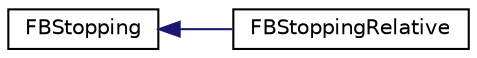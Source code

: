 digraph "Graphical Class Hierarchy"
{
 // INTERACTIVE_SVG=YES
  edge [fontname="Helvetica",fontsize="10",labelfontname="Helvetica",labelfontsize="10"];
  node [fontname="Helvetica",fontsize="10",shape=record];
  rankdir="LR";
  Node1 [label="FBStopping",height=0.2,width=0.4,color="black", fillcolor="white", style="filled",URL="$class_f_b_stopping.html",tooltip="Basic stopping criterion for forward-backward problems. "];
  Node1 -> Node2 [dir="back",color="midnightblue",fontsize="10",style="solid",fontname="Helvetica"];
  Node2 [label="FBStoppingRelative",height=0.2,width=0.4,color="black", fillcolor="white", style="filled",URL="$class_f_b_stopping_relative.html",tooltip="Relative stopping criterion on the fixed-point residual. "];
}
